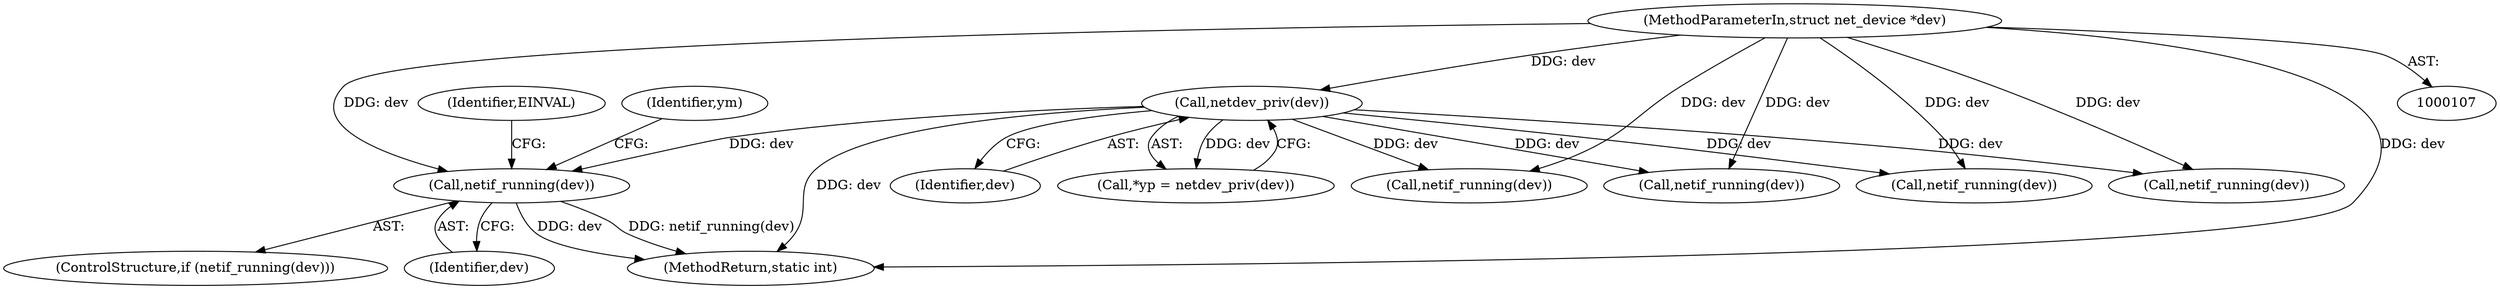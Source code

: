 digraph "0_linux_8e3fbf870481eb53b2d3a322d1fc395ad8b367ed@pointer" {
"1000164" [label="(Call,netif_running(dev))"];
"1000115" [label="(Call,netdev_priv(dev))"];
"1000108" [label="(MethodParameterIn,struct net_device *dev)"];
"1000116" [label="(Identifier,dev)"];
"1000168" [label="(Identifier,EINVAL)"];
"1000261" [label="(Call,netif_running(dev))"];
"1000247" [label="(Call,netif_running(dev))"];
"1000163" [label="(ControlStructure,if (netif_running(dev)))"];
"1000164" [label="(Call,netif_running(dev))"];
"1000108" [label="(MethodParameterIn,struct net_device *dev)"];
"1000113" [label="(Call,*yp = netdev_priv(dev))"];
"1000289" [label="(Call,netif_running(dev))"];
"1000172" [label="(Identifier,ym)"];
"1000724" [label="(MethodReturn,static int)"];
"1000165" [label="(Identifier,dev)"];
"1000275" [label="(Call,netif_running(dev))"];
"1000115" [label="(Call,netdev_priv(dev))"];
"1000164" -> "1000163"  [label="AST: "];
"1000164" -> "1000165"  [label="CFG: "];
"1000165" -> "1000164"  [label="AST: "];
"1000168" -> "1000164"  [label="CFG: "];
"1000172" -> "1000164"  [label="CFG: "];
"1000164" -> "1000724"  [label="DDG: netif_running(dev)"];
"1000164" -> "1000724"  [label="DDG: dev"];
"1000115" -> "1000164"  [label="DDG: dev"];
"1000108" -> "1000164"  [label="DDG: dev"];
"1000115" -> "1000113"  [label="AST: "];
"1000115" -> "1000116"  [label="CFG: "];
"1000116" -> "1000115"  [label="AST: "];
"1000113" -> "1000115"  [label="CFG: "];
"1000115" -> "1000724"  [label="DDG: dev"];
"1000115" -> "1000113"  [label="DDG: dev"];
"1000108" -> "1000115"  [label="DDG: dev"];
"1000115" -> "1000247"  [label="DDG: dev"];
"1000115" -> "1000261"  [label="DDG: dev"];
"1000115" -> "1000275"  [label="DDG: dev"];
"1000115" -> "1000289"  [label="DDG: dev"];
"1000108" -> "1000107"  [label="AST: "];
"1000108" -> "1000724"  [label="DDG: dev"];
"1000108" -> "1000247"  [label="DDG: dev"];
"1000108" -> "1000261"  [label="DDG: dev"];
"1000108" -> "1000275"  [label="DDG: dev"];
"1000108" -> "1000289"  [label="DDG: dev"];
}
